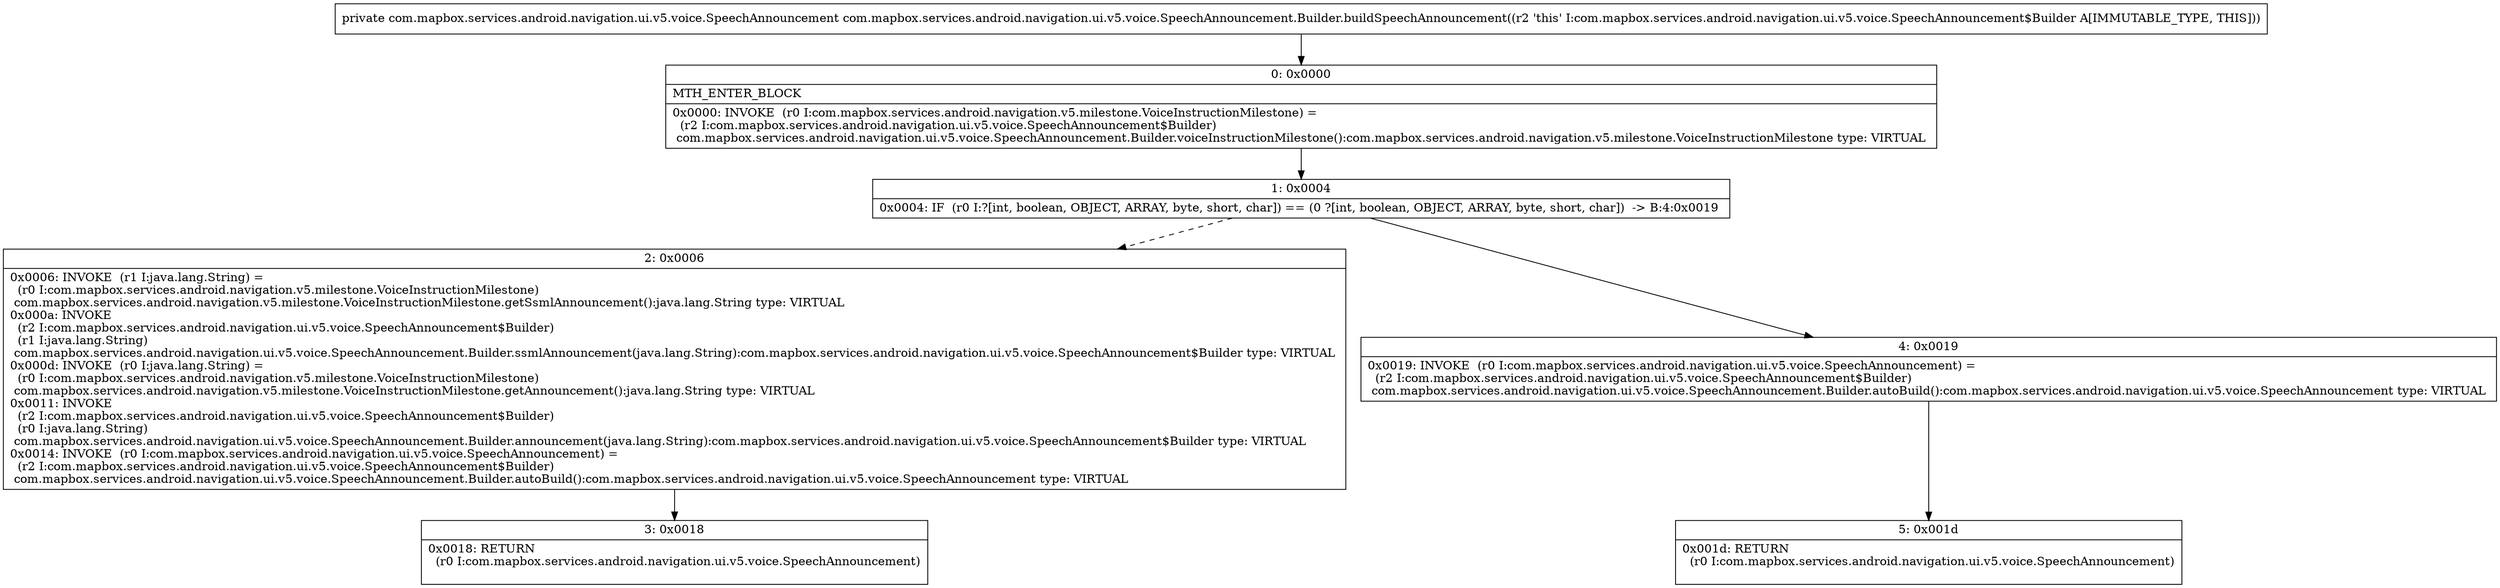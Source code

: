 digraph "CFG forcom.mapbox.services.android.navigation.ui.v5.voice.SpeechAnnouncement.Builder.buildSpeechAnnouncement()Lcom\/mapbox\/services\/android\/navigation\/ui\/v5\/voice\/SpeechAnnouncement;" {
Node_0 [shape=record,label="{0\:\ 0x0000|MTH_ENTER_BLOCK\l|0x0000: INVOKE  (r0 I:com.mapbox.services.android.navigation.v5.milestone.VoiceInstructionMilestone) = \l  (r2 I:com.mapbox.services.android.navigation.ui.v5.voice.SpeechAnnouncement$Builder)\l com.mapbox.services.android.navigation.ui.v5.voice.SpeechAnnouncement.Builder.voiceInstructionMilestone():com.mapbox.services.android.navigation.v5.milestone.VoiceInstructionMilestone type: VIRTUAL \l}"];
Node_1 [shape=record,label="{1\:\ 0x0004|0x0004: IF  (r0 I:?[int, boolean, OBJECT, ARRAY, byte, short, char]) == (0 ?[int, boolean, OBJECT, ARRAY, byte, short, char])  \-\> B:4:0x0019 \l}"];
Node_2 [shape=record,label="{2\:\ 0x0006|0x0006: INVOKE  (r1 I:java.lang.String) = \l  (r0 I:com.mapbox.services.android.navigation.v5.milestone.VoiceInstructionMilestone)\l com.mapbox.services.android.navigation.v5.milestone.VoiceInstructionMilestone.getSsmlAnnouncement():java.lang.String type: VIRTUAL \l0x000a: INVOKE  \l  (r2 I:com.mapbox.services.android.navigation.ui.v5.voice.SpeechAnnouncement$Builder)\l  (r1 I:java.lang.String)\l com.mapbox.services.android.navigation.ui.v5.voice.SpeechAnnouncement.Builder.ssmlAnnouncement(java.lang.String):com.mapbox.services.android.navigation.ui.v5.voice.SpeechAnnouncement$Builder type: VIRTUAL \l0x000d: INVOKE  (r0 I:java.lang.String) = \l  (r0 I:com.mapbox.services.android.navigation.v5.milestone.VoiceInstructionMilestone)\l com.mapbox.services.android.navigation.v5.milestone.VoiceInstructionMilestone.getAnnouncement():java.lang.String type: VIRTUAL \l0x0011: INVOKE  \l  (r2 I:com.mapbox.services.android.navigation.ui.v5.voice.SpeechAnnouncement$Builder)\l  (r0 I:java.lang.String)\l com.mapbox.services.android.navigation.ui.v5.voice.SpeechAnnouncement.Builder.announcement(java.lang.String):com.mapbox.services.android.navigation.ui.v5.voice.SpeechAnnouncement$Builder type: VIRTUAL \l0x0014: INVOKE  (r0 I:com.mapbox.services.android.navigation.ui.v5.voice.SpeechAnnouncement) = \l  (r2 I:com.mapbox.services.android.navigation.ui.v5.voice.SpeechAnnouncement$Builder)\l com.mapbox.services.android.navigation.ui.v5.voice.SpeechAnnouncement.Builder.autoBuild():com.mapbox.services.android.navigation.ui.v5.voice.SpeechAnnouncement type: VIRTUAL \l}"];
Node_3 [shape=record,label="{3\:\ 0x0018|0x0018: RETURN  \l  (r0 I:com.mapbox.services.android.navigation.ui.v5.voice.SpeechAnnouncement)\l \l}"];
Node_4 [shape=record,label="{4\:\ 0x0019|0x0019: INVOKE  (r0 I:com.mapbox.services.android.navigation.ui.v5.voice.SpeechAnnouncement) = \l  (r2 I:com.mapbox.services.android.navigation.ui.v5.voice.SpeechAnnouncement$Builder)\l com.mapbox.services.android.navigation.ui.v5.voice.SpeechAnnouncement.Builder.autoBuild():com.mapbox.services.android.navigation.ui.v5.voice.SpeechAnnouncement type: VIRTUAL \l}"];
Node_5 [shape=record,label="{5\:\ 0x001d|0x001d: RETURN  \l  (r0 I:com.mapbox.services.android.navigation.ui.v5.voice.SpeechAnnouncement)\l \l}"];
MethodNode[shape=record,label="{private com.mapbox.services.android.navigation.ui.v5.voice.SpeechAnnouncement com.mapbox.services.android.navigation.ui.v5.voice.SpeechAnnouncement.Builder.buildSpeechAnnouncement((r2 'this' I:com.mapbox.services.android.navigation.ui.v5.voice.SpeechAnnouncement$Builder A[IMMUTABLE_TYPE, THIS])) }"];
MethodNode -> Node_0;
Node_0 -> Node_1;
Node_1 -> Node_2[style=dashed];
Node_1 -> Node_4;
Node_2 -> Node_3;
Node_4 -> Node_5;
}

